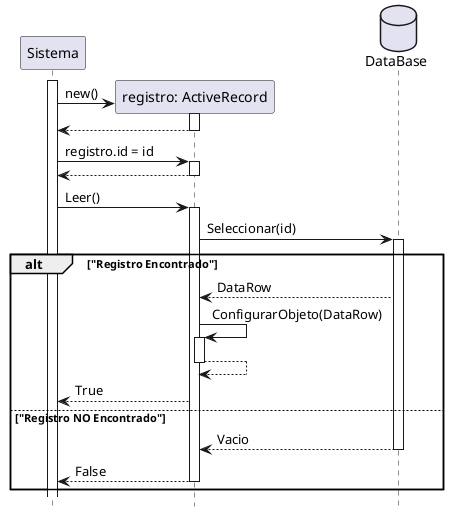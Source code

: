@startuml
    hide footbox
    participant "Sistema" as sis 
    participant "registro: ActiveRecord" as reg
    database "DataBase" as db

    activate sis
    create reg
    sis -> reg++: new()
    sis <-- reg--
    sis -> reg++: registro.id = id
    sis <-- reg--
    sis -> reg++: Leer()
    reg -> db++: Seleccionar(id)
    alt "Registro Encontrado"
        reg <-- db: DataRow
        reg -> reg++: ConfigurarObjeto(DataRow)
        reg --> reg--
        sis <-- reg: True
    else "Registro NO Encontrado"
        reg <-- db--: Vacio
        sis <-- reg--: False
    end
    
@enduml
